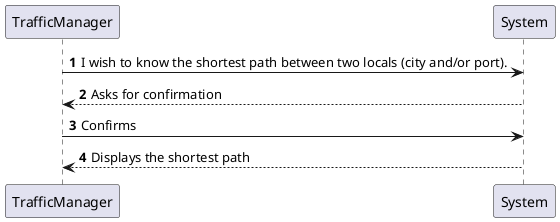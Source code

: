 @startuml
'https://plantuml.com/sequence-diagram

autonumber

TrafficManager -> System :  I wish to know the shortest path between two locals (city and/or port).
System --> TrafficManager: Asks for confirmation
TrafficManager -> System : Confirms
System --> TrafficManager : Displays the shortest path

@enduml